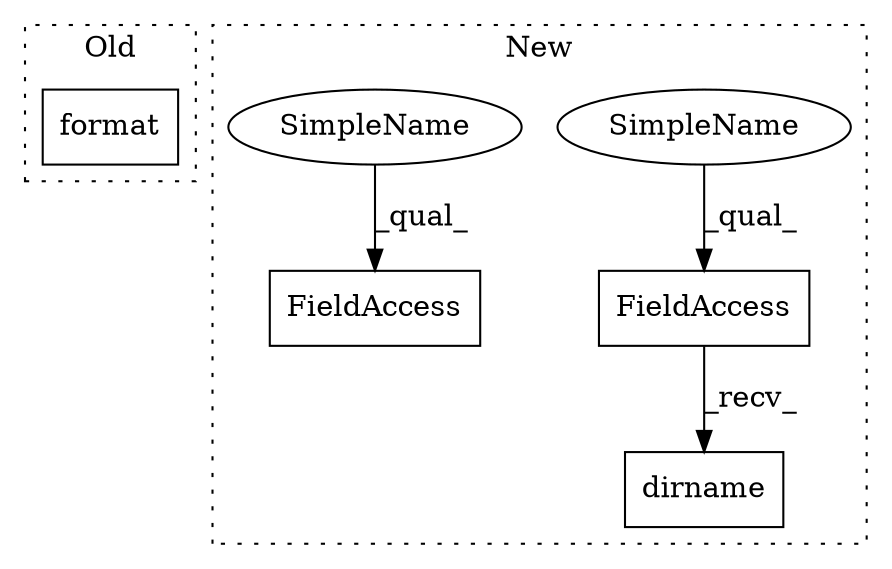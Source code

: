 digraph G {
subgraph cluster0 {
1 [label="format" a="32" s="2676,2694" l="7,1" shape="box"];
label = "Old";
style="dotted";
}
subgraph cluster1 {
2 [label="dirname" a="32" s="1734,1750" l="8,1" shape="box"];
3 [label="FieldAccess" a="22" s="1726" l="7" shape="box"];
4 [label="FieldAccess" a="22" s="2811" l="7" shape="box"];
5 [label="SimpleName" a="42" s="1726" l="2" shape="ellipse"];
6 [label="SimpleName" a="42" s="2811" l="2" shape="ellipse"];
label = "New";
style="dotted";
}
3 -> 2 [label="_recv_"];
5 -> 3 [label="_qual_"];
6 -> 4 [label="_qual_"];
}